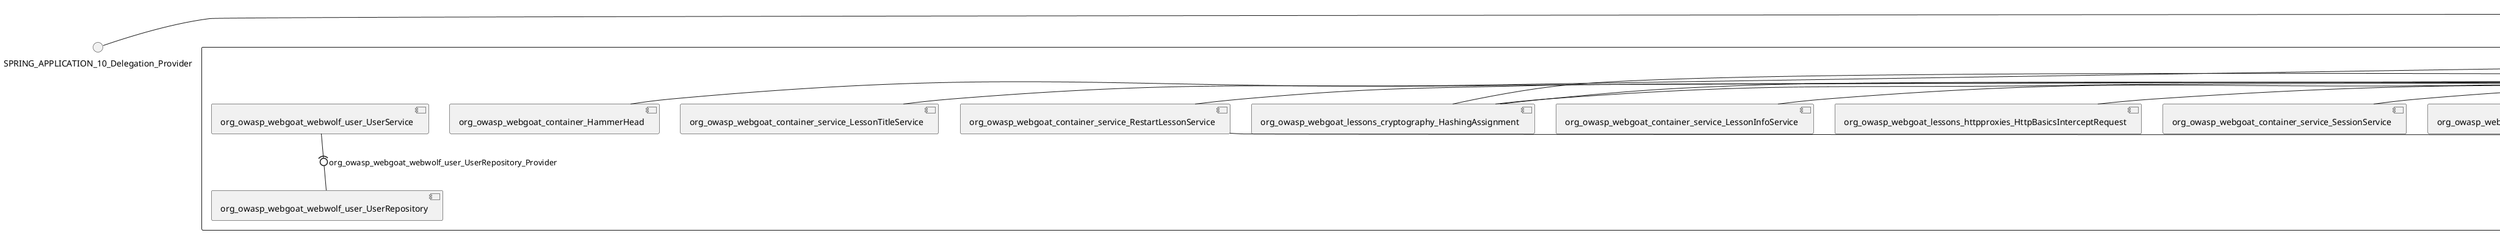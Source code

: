 @startuml
skinparam fixCircleLabelOverlapping true
skinparam componentStyle uml2
() SPRING_APPLICATION_10_Delegation_Provider
() SPRING_APPLICATION_11_Delegation_Provider
() SPRING_APPLICATION_12_Delegation_Provider
() SPRING_APPLICATION_13_Delegation_Provider
() SPRING_APPLICATION_14_Delegation_Provider
() SPRING_APPLICATION_15_Delegation_Provider
() SPRING_APPLICATION_16_Delegation_Provider
() SPRING_APPLICATION_2_Delegation_Provider
() SPRING_APPLICATION_3_Delegation_Provider
() SPRING_APPLICATION_4_Delegation_Provider
() SPRING_APPLICATION_5_Delegation_Provider
() SPRING_APPLICATION_6_Delegation_Provider
() SPRING_APPLICATION_7_Delegation_Provider
() SPRING_APPLICATION_8_Delegation_Provider
() SPRING_APPLICATION_9_Delegation_Provider
() SPRING_APPLICATION_BypassRestrictions_FieldRestrictions_POST_Delegation_Provider
() SPRING_APPLICATION_BypassRestrictions_frontendValidation_POST_Delegation_Provider
() SPRING_APPLICATION_ChromeDevTools_dummy_POST_Delegation_Provider
() SPRING_APPLICATION_ChromeDevTools_network_POST_Delegation_Provider
() SPRING_APPLICATION_CrossSiteScriptingStored_stored_xss_POST_Delegation_Provider
() SPRING_APPLICATION_CrossSiteScriptingStored_stored_xss_follow_up_POST_Delegation_Provider
() SPRING_APPLICATION_CrossSiteScripting_attack1_POST_Delegation_Provider
() SPRING_APPLICATION_CrossSiteScripting_attack3_POST_Delegation_Provider
() SPRING_APPLICATION_CrossSiteScripting_attack4_POST_Delegation_Provider
() SPRING_APPLICATION_CrossSiteScripting_attack5a_GET_Delegation_Provider
() SPRING_APPLICATION_CrossSiteScripting_attack6a_POST_Delegation_Provider
() SPRING_APPLICATION_CrossSiteScripting_dom_follow_up_POST_Delegation_Provider
() SPRING_APPLICATION_CrossSiteScripting_phone_home_xss_POST_Delegation_Provider
() SPRING_APPLICATION_CrossSiteScripting_quiz_GET_POST_Delegation_Provider
() SPRING_APPLICATION_Delegation_Provider
() SPRING_APPLICATION_GET_10_Delegation_Provider
() SPRING_APPLICATION_GET_11_Delegation_Provider
() SPRING_APPLICATION_GET_2_Delegation_Provider
() SPRING_APPLICATION_GET_3_Delegation_Provider
() SPRING_APPLICATION_GET_4_Delegation_Provider
() SPRING_APPLICATION_GET_5_Delegation_Provider
() SPRING_APPLICATION_GET_6_Delegation_Provider
() SPRING_APPLICATION_GET_7_Delegation_Provider
() SPRING_APPLICATION_GET_8_Delegation_Provider
() SPRING_APPLICATION_GET_9_Delegation_Provider
() SPRING_APPLICATION_GET_Delegation_Provider
() SPRING_APPLICATION_HtmlTampering_task_POST_Delegation_Provider
() SPRING_APPLICATION_HttpBasics_attack1_POST_Delegation_Provider
() SPRING_APPLICATION_HttpBasics_attack2_POST_Delegation_Provider
() SPRING_APPLICATION_IDOR_diff_attributes_POST_Delegation_Provider
() SPRING_APPLICATION_IDOR_login_POST_Delegation_Provider
() SPRING_APPLICATION_IDOR_profile_alt_path_POST_Delegation_Provider
() SPRING_APPLICATION_InsecureDeserialization_task_POST_Delegation_Provider
() SPRING_APPLICATION_InsecureLogin_Delegation_Provider
() SPRING_APPLICATION_JWT_decode_POST_Delegation_Provider
() SPRING_APPLICATION_JWT_jku_Delegation_Provider
() SPRING_APPLICATION_JWT_kid_Delegation_Provider
() SPRING_APPLICATION_JWT_quiz_GET_POST_Delegation_Provider
() SPRING_APPLICATION_JWT_refresh_Delegation_Provider
() SPRING_APPLICATION_JWT_secret_POST_Delegation_Provider
() SPRING_APPLICATION_JWT_votings_Delegation_Provider
() SPRING_APPLICATION_LogSpoofing_log_bleeding_POST_Delegation_Provider
() SPRING_APPLICATION_LogSpoofing_log_spoofing_POST_Delegation_Provider
() SPRING_APPLICATION_POST_10_Delegation_Provider
() SPRING_APPLICATION_POST_11_Delegation_Provider
() SPRING_APPLICATION_POST_12_Delegation_Provider
() SPRING_APPLICATION_POST_13_Delegation_Provider
() SPRING_APPLICATION_POST_14_Delegation_Provider
() SPRING_APPLICATION_POST_15_Delegation_Provider
() SPRING_APPLICATION_POST_16_Delegation_Provider
() SPRING_APPLICATION_POST_17_Delegation_Provider
() SPRING_APPLICATION_POST_18_Delegation_Provider
() SPRING_APPLICATION_POST_2_Delegation_Provider
() SPRING_APPLICATION_POST_3_Delegation_Provider
() SPRING_APPLICATION_POST_4_Delegation_Provider
() SPRING_APPLICATION_POST_5_Delegation_Provider
() SPRING_APPLICATION_POST_6_Delegation_Provider
() SPRING_APPLICATION_POST_7_Delegation_Provider
() SPRING_APPLICATION_POST_8_Delegation_Provider
() SPRING_APPLICATION_POST_9_Delegation_Provider
() SPRING_APPLICATION_POST_Delegation_Provider
() SPRING_APPLICATION_PUT_Delegation_Provider
() SPRING_APPLICATION_PasswordReset_ForgotPassword_create_password_reset_link_POST_Delegation_Provider
() SPRING_APPLICATION_PasswordReset_SecurityQuestions_POST_Delegation_Provider
() SPRING_APPLICATION_PasswordReset_reset_Delegation_Provider
() SPRING_APPLICATION_PasswordReset_simple_mail_reset_POST_Delegation_Provider
() SPRING_APPLICATION_PathTraversal_profile_picture_GET_Delegation_Provider
() SPRING_APPLICATION_PathTraversal_profile_picture_fix_GET_Delegation_Provider
() SPRING_APPLICATION_PathTraversal_profile_upload_POST_Delegation_Provider
() SPRING_APPLICATION_PathTraversal_profile_upload_fix_POST_Delegation_Provider
() SPRING_APPLICATION_PathTraversal_profile_upload_remove_user_input_POST_Delegation_Provider
() SPRING_APPLICATION_PathTraversal_random_POST_Delegation_Provider
() SPRING_APPLICATION_PathTraversal_random_picture_GET_Delegation_Provider
() SPRING_APPLICATION_PathTraversal_zip_slip_Delegation_Provider
() SPRING_APPLICATION_SSRF_task1_POST_Delegation_Provider
() SPRING_APPLICATION_SSRF_task2_POST_Delegation_Provider
() SPRING_APPLICATION_SecurePasswords_assignment_POST_Delegation_Provider
() SPRING_APPLICATION_SqlInjectionAdvanced_attack6a_POST_Delegation_Provider
() SPRING_APPLICATION_SqlInjectionAdvanced_attack6b_POST_Delegation_Provider
() SPRING_APPLICATION_SqlInjectionAdvanced_challenge_Login_POST_Delegation_Provider
() SPRING_APPLICATION_SqlInjectionAdvanced_challenge_PUT_Delegation_Provider
() SPRING_APPLICATION_SqlInjectionAdvanced_quiz_GET_POST_Delegation_Provider
() SPRING_APPLICATION_SqlInjectionMitigations_attack10a_POST_Delegation_Provider
() SPRING_APPLICATION_SqlInjectionMitigations_attack10b_POST_Delegation_Provider
() SPRING_APPLICATION_SqlInjectionMitigations_attack12a_POST_Delegation_Provider
() SPRING_APPLICATION_SqlInjectionMitigations_servers_GET_Delegation_Provider
() SPRING_APPLICATION_SqlInjection_assignment5a_POST_Delegation_Provider
() SPRING_APPLICATION_SqlInjection_assignment5b_POST_Delegation_Provider
() SPRING_APPLICATION_SqlInjection_attack10_POST_Delegation_Provider
() SPRING_APPLICATION_SqlInjection_attack2_POST_Delegation_Provider
() SPRING_APPLICATION_SqlInjection_attack3_POST_Delegation_Provider
() SPRING_APPLICATION_SqlInjection_attack4_POST_Delegation_Provider
() SPRING_APPLICATION_SqlInjection_attack5_POST_Delegation_Provider
() SPRING_APPLICATION_SqlInjection_attack8_POST_Delegation_Provider
() SPRING_APPLICATION_SqlInjection_attack9_POST_Delegation_Provider
() SPRING_APPLICATION_SqlOnlyInputValidationOnKeywords_attack_POST_Delegation_Provider
() SPRING_APPLICATION_SqlOnlyInputValidation_attack_POST_Delegation_Provider
() SPRING_APPLICATION_VulnerableComponents_attack1_POST_Delegation_Provider
() SPRING_APPLICATION_WebWolf_GET_Delegation_Provider
() SPRING_APPLICATION_WebWolf_landing_Delegation_Provider
() SPRING_APPLICATION_WebWolf_mail_Delegation_Provider
() SPRING_APPLICATION_challenge_1_POST_Delegation_Provider
() SPRING_APPLICATION_challenge_5_POST_Delegation_Provider
() SPRING_APPLICATION_challenge_7_Delegation_Provider
() SPRING_APPLICATION_challenge_8_Delegation_Provider
() SPRING_APPLICATION_challenge_logo_Delegation_Provider
() SPRING_APPLICATION_cia_quiz_GET_POST_Delegation_Provider
() SPRING_APPLICATION_clientSideFiltering_attack1_POST_Delegation_Provider
() SPRING_APPLICATION_clientSideFiltering_challenge_store_coupons_GET_Delegation_Provider
() SPRING_APPLICATION_clientSideFiltering_getItForFree_POST_Delegation_Provider
() SPRING_APPLICATION_clientSideFiltering_salaries_GET_Delegation_Provider
() SPRING_APPLICATION_crypto_encoding_basic_auth_POST_Delegation_Provider
() SPRING_APPLICATION_crypto_encoding_xor_POST_Delegation_Provider
() SPRING_APPLICATION_crypto_hashing_POST_Delegation_Provider
() SPRING_APPLICATION_crypto_secure_defaults_POST_Delegation_Provider
() SPRING_APPLICATION_crypto_signing_verify_POST_Delegation_Provider
() SPRING_APPLICATION_csrf_feedback_message_POST_Delegation_Provider
() SPRING_APPLICATION_csrf_review_POST_Delegation_Provider
() SPRING_APPLICATION_files_GET_Delegation_Provider
() SPRING_APPLICATION_fileupload_POST_Delegation_Provider
() SPRING_APPLICATION_jwt_Delegation_Provider
() SPRING_APPLICATION_landing_Delegation_Provider
() SPRING_APPLICATION_lesson_template_Delegation_Provider
() SPRING_APPLICATION_login_oauth_mvc_GET_Delegation_Provider
() SPRING_APPLICATION_mail_DELETE_GET_POST_Delegation_Provider
() SPRING_APPLICATION_register_mvc_POST_Delegation_Provider
() SPRING_APPLICATION_registration_GET_Delegation_Provider
() SPRING_APPLICATION_requests_GET_Delegation_Provider
() SPRING_APPLICATION_scoreboard_data_GET_Delegation_Provider
() SPRING_APPLICATION_server_directory_GET_Delegation_Provider
() SPRING_APPLICATION_service_debug_labels_mvc_Delegation_Provider
() SPRING_APPLICATION_service_lessonoverview_mvc_Delegation_Provider
() SPRING_APPLICATION_xxe_comments_GET_Delegation_Provider
rectangle System {
[org_owasp_webgoat_container_HammerHead] [[webgoat-webgoat.repository#_-qZGV2KIEe-7NJtLDd5ZOw]]
[org_owasp_webgoat_container_WebWolfRedirect] [[webgoat-webgoat.repository#_-qZGV2KIEe-7NJtLDd5ZOw]]
[org_owasp_webgoat_container_controller_StartLesson] [[webgoat-webgoat.repository#_-qZGV2KIEe-7NJtLDd5ZOw]]
[org_owasp_webgoat_container_controller_Welcome] [[webgoat-webgoat.repository#_-qZGV2KIEe-7NJtLDd5ZOw]]
[org_owasp_webgoat_container_i18n_PluginMessages_Provider] [[webgoat-webgoat.repository#_-qZGV2KIEe-7NJtLDd5ZOw]]
[org_owasp_webgoat_container_report_ReportCardController] [[webgoat-webgoat.repository#_-qZGV2KIEe-7NJtLDd5ZOw]]
[org_owasp_webgoat_container_service_EnvironmentService] [[webgoat-webgoat.repository#_-qZGV2KIEe-7NJtLDd5ZOw]]
[org_owasp_webgoat_container_service_HintService] [[webgoat-webgoat.repository#_-qZGV2KIEe-7NJtLDd5ZOw]]
[org_owasp_webgoat_container_service_LabelDebugService] [[webgoat-webgoat.repository#_-qZGV2KIEe-7NJtLDd5ZOw]]
[org_owasp_webgoat_container_service_LabelService] [[webgoat-webgoat.repository#_-qZGV2KIEe-7NJtLDd5ZOw]]
[org_owasp_webgoat_container_service_LessonInfoService] [[webgoat-webgoat.repository#_-qZGV2KIEe-7NJtLDd5ZOw]]
[org_owasp_webgoat_container_service_LessonMenuService] [[webgoat-webgoat.repository#_-qZGV2KIEe-7NJtLDd5ZOw]]
[org_owasp_webgoat_container_service_LessonProgressService] [[webgoat-webgoat.repository#_-qZGV2KIEe-7NJtLDd5ZOw]]
[org_owasp_webgoat_container_service_LessonTitleService] [[webgoat-webgoat.repository#_-qZGV2KIEe-7NJtLDd5ZOw]]
[org_owasp_webgoat_container_service_RestartLessonService] [[webgoat-webgoat.repository#_-qZGV2KIEe-7NJtLDd5ZOw]]
[org_owasp_webgoat_container_service_SessionService] [[webgoat-webgoat.repository#_-qZGV2KIEe-7NJtLDd5ZOw]]
[org_owasp_webgoat_container_session_UserSessionData_Provider] [[webgoat-webgoat.repository#_-qZGV2KIEe-7NJtLDd5ZOw]]
[org_owasp_webgoat_container_session_WebSession_Provider] [[webgoat-webgoat.repository#_-qZGV2KIEe-7NJtLDd5ZOw]]
[org_owasp_webgoat_container_users_RegistrationController] [[webgoat-webgoat.repository#_-qZGV2KIEe-7NJtLDd5ZOw]]
[org_owasp_webgoat_container_users_Scoreboard] [[webgoat-webgoat.repository#_-qZGV2KIEe-7NJtLDd5ZOw]]
[org_owasp_webgoat_container_users_UserProgressRepository] [[webgoat-webgoat.repository#_-qZGV2KIEe-7NJtLDd5ZOw]]
[org_owasp_webgoat_container_users_UserRepository] [[webgoat-webgoat.repository#_-qZGV2KIEe-7NJtLDd5ZOw]]
[org_owasp_webgoat_container_users_UserService] [[webgoat-webgoat.repository#_-qZGV2KIEe-7NJtLDd5ZOw]]
[org_owasp_webgoat_lessons_authbypass_VerifyAccount] [[webgoat-webgoat.repository#_-qZGV2KIEe-7NJtLDd5ZOw]]
[org_owasp_webgoat_lessons_bypassrestrictions_BypassRestrictionsFieldRestrictions] [[webgoat-webgoat.repository#_-qZGV2KIEe-7NJtLDd5ZOw]]
[org_owasp_webgoat_lessons_bypassrestrictions_BypassRestrictionsFrontendValidation] [[webgoat-webgoat.repository#_-qZGV2KIEe-7NJtLDd5ZOw]]
[org_owasp_webgoat_lessons_challenges_FlagController] [[webgoat-webgoat.repository#_-qZGV2KIEe-7NJtLDd5ZOw]]
[org_owasp_webgoat_lessons_challenges_challenge1_Assignment1] [[webgoat-webgoat.repository#_-qZGV2KIEe-7NJtLDd5ZOw]]
[org_owasp_webgoat_lessons_challenges_challenge1_ImageServlet] [[webgoat-webgoat.repository#_-qZGV2KIEe-7NJtLDd5ZOw]]
[org_owasp_webgoat_lessons_challenges_challenge5_Assignment5] [[webgoat-webgoat.repository#_-qZGV2KIEe-7NJtLDd5ZOw]]
[org_owasp_webgoat_lessons_challenges_challenge7_Assignment7] [[webgoat-webgoat.repository#_-qZGV2KIEe-7NJtLDd5ZOw]]
[org_owasp_webgoat_lessons_challenges_challenge8_Assignment8] [[webgoat-webgoat.repository#_-qZGV2KIEe-7NJtLDd5ZOw]]
[org_owasp_webgoat_lessons_chromedevtools_NetworkDummy] [[webgoat-webgoat.repository#_-qZGV2KIEe-7NJtLDd5ZOw]]
[org_owasp_webgoat_lessons_chromedevtools_NetworkLesson] [[webgoat-webgoat.repository#_-qZGV2KIEe-7NJtLDd5ZOw]]
[org_owasp_webgoat_lessons_cia_CIAQuiz] [[webgoat-webgoat.repository#_-qZGV2KIEe-7NJtLDd5ZOw]]
[org_owasp_webgoat_lessons_clientsidefiltering_ClientSideFilteringAssignment] [[webgoat-webgoat.repository#_-qZGV2KIEe-7NJtLDd5ZOw]]
[org_owasp_webgoat_lessons_clientsidefiltering_ClientSideFilteringFreeAssignment] [[webgoat-webgoat.repository#_-qZGV2KIEe-7NJtLDd5ZOw]]
[org_owasp_webgoat_lessons_clientsidefiltering_Salaries] [[webgoat-webgoat.repository#_-qZGV2KIEe-7NJtLDd5ZOw]]
[org_owasp_webgoat_lessons_clientsidefiltering_ShopEndpoint] [[webgoat-webgoat.repository#_-qZGV2KIEe-7NJtLDd5ZOw]]
[org_owasp_webgoat_lessons_cryptography_EncodingAssignment] [[webgoat-webgoat.repository#_-qZGV2KIEe-7NJtLDd5ZOw]]
[org_owasp_webgoat_lessons_cryptography_HashingAssignment] [[webgoat-webgoat.repository#_-qZGV2KIEe-7NJtLDd5ZOw]]
[org_owasp_webgoat_lessons_cryptography_SecureDefaultsAssignment] [[webgoat-webgoat.repository#_-qZGV2KIEe-7NJtLDd5ZOw]]
[org_owasp_webgoat_lessons_cryptography_SigningAssignment] [[webgoat-webgoat.repository#_-qZGV2KIEe-7NJtLDd5ZOw]]
[org_owasp_webgoat_lessons_cryptography_XOREncodingAssignment] [[webgoat-webgoat.repository#_-qZGV2KIEe-7NJtLDd5ZOw]]
[org_owasp_webgoat_lessons_csrf_CSRFConfirmFlag1] [[webgoat-webgoat.repository#_-qZGV2KIEe-7NJtLDd5ZOw]]
[org_owasp_webgoat_lessons_csrf_CSRFFeedback] [[webgoat-webgoat.repository#_-qZGV2KIEe-7NJtLDd5ZOw]]
[org_owasp_webgoat_lessons_csrf_CSRFGetFlag] [[webgoat-webgoat.repository#_-qZGV2KIEe-7NJtLDd5ZOw]]
[org_owasp_webgoat_lessons_csrf_CSRFLogin] [[webgoat-webgoat.repository#_-qZGV2KIEe-7NJtLDd5ZOw]]
[org_owasp_webgoat_lessons_csrf_ForgedReviews] [[webgoat-webgoat.repository#_-qZGV2KIEe-7NJtLDd5ZOw]]
[org_owasp_webgoat_lessons_csrf_ObjectMapper_Provider] [[webgoat-webgoat.repository#_-qZGV2KIEe-7NJtLDd5ZOw]]
[org_owasp_webgoat_lessons_deserialization_InsecureDeserializationTask] [[webgoat-webgoat.repository#_-qZGV2KIEe-7NJtLDd5ZOw]]
[org_owasp_webgoat_lessons_hijacksession_HijackSessionAssignment] [[webgoat-webgoat.repository#_-qZGV2KIEe-7NJtLDd5ZOw]]
[org_owasp_webgoat_lessons_hijacksession_cas_HijackSessionAuthenticationProvider] [[webgoat-webgoat.repository#_-qZGV2KIEe-7NJtLDd5ZOw]]
[org_owasp_webgoat_lessons_htmltampering_HtmlTamperingTask] [[webgoat-webgoat.repository#_-qZGV2KIEe-7NJtLDd5ZOw]]
[org_owasp_webgoat_lessons_httpbasics_HttpBasicsLesson] [[webgoat-webgoat.repository#_-qZGV2KIEe-7NJtLDd5ZOw]]
[org_owasp_webgoat_lessons_httpbasics_HttpBasicsQuiz] [[webgoat-webgoat.repository#_-qZGV2KIEe-7NJtLDd5ZOw]]
[org_owasp_webgoat_lessons_httpproxies_HttpBasicsInterceptRequest] [[webgoat-webgoat.repository#_-qZGV2KIEe-7NJtLDd5ZOw]]
[org_owasp_webgoat_lessons_idor_IDORDiffAttributes] [[webgoat-webgoat.repository#_-qZGV2KIEe-7NJtLDd5ZOw]]
[org_owasp_webgoat_lessons_idor_IDOREditOtherProfile] [[webgoat-webgoat.repository#_-qZGV2KIEe-7NJtLDd5ZOw]]
[org_owasp_webgoat_lessons_idor_IDORLogin] [[webgoat-webgoat.repository#_-qZGV2KIEe-7NJtLDd5ZOw]]
[org_owasp_webgoat_lessons_idor_IDORViewOtherProfile] [[webgoat-webgoat.repository#_-qZGV2KIEe-7NJtLDd5ZOw]]
[org_owasp_webgoat_lessons_idor_IDORViewOwnProfile] [[webgoat-webgoat.repository#_-qZGV2KIEe-7NJtLDd5ZOw]]
[org_owasp_webgoat_lessons_idor_IDORViewOwnProfileAltUrl] [[webgoat-webgoat.repository#_-qZGV2KIEe-7NJtLDd5ZOw]]
[org_owasp_webgoat_lessons_insecurelogin_InsecureLoginTask] [[webgoat-webgoat.repository#_-qZGV2KIEe-7NJtLDd5ZOw]]
[org_owasp_webgoat_lessons_jwt_JWTDecodeEndpoint] [[webgoat-webgoat.repository#_-qZGV2KIEe-7NJtLDd5ZOw]]
[org_owasp_webgoat_lessons_jwt_JWTQuiz] [[webgoat-webgoat.repository#_-qZGV2KIEe-7NJtLDd5ZOw]]
[org_owasp_webgoat_lessons_jwt_JWTRefreshEndpoint] [[webgoat-webgoat.repository#_-qZGV2KIEe-7NJtLDd5ZOw]]
[org_owasp_webgoat_lessons_jwt_JWTSecretKeyEndpoint] [[webgoat-webgoat.repository#_-qZGV2KIEe-7NJtLDd5ZOw]]
[org_owasp_webgoat_lessons_jwt_JWTVotesEndpoint] [[webgoat-webgoat.repository#_-qZGV2KIEe-7NJtLDd5ZOw]]
[org_owasp_webgoat_lessons_jwt_claimmisuse_JWTHeaderJKUEndpoint] [[webgoat-webgoat.repository#_-qZGV2KIEe-7NJtLDd5ZOw]]
[org_owasp_webgoat_lessons_jwt_claimmisuse_JWTHeaderKIDEndpoint] [[webgoat-webgoat.repository#_-qZGV2KIEe-7NJtLDd5ZOw]]
[org_owasp_webgoat_lessons_lessontemplate_SampleAttack] [[webgoat-webgoat.repository#_-qZGV2KIEe-7NJtLDd5ZOw]]
[org_owasp_webgoat_lessons_logging_LogBleedingTask] [[webgoat-webgoat.repository#_-qZGV2KIEe-7NJtLDd5ZOw]]
[org_owasp_webgoat_lessons_logging_LogSpoofingTask] [[webgoat-webgoat.repository#_-qZGV2KIEe-7NJtLDd5ZOw]]
[org_owasp_webgoat_lessons_missingac_MissingFunctionACHiddenMenus] [[webgoat-webgoat.repository#_-qZGV2KIEe-7NJtLDd5ZOw]]
[org_owasp_webgoat_lessons_missingac_MissingFunctionACUsers] [[webgoat-webgoat.repository#_-qZGV2KIEe-7NJtLDd5ZOw]]
[org_owasp_webgoat_lessons_missingac_MissingFunctionACYourHash] [[webgoat-webgoat.repository#_-qZGV2KIEe-7NJtLDd5ZOw]]
[org_owasp_webgoat_lessons_missingac_MissingFunctionACYourHashAdmin] [[webgoat-webgoat.repository#_-qZGV2KIEe-7NJtLDd5ZOw]]
[org_owasp_webgoat_lessons_passwordreset_QuestionsAssignment] [[webgoat-webgoat.repository#_-qZGV2KIEe-7NJtLDd5ZOw]]
[org_owasp_webgoat_lessons_passwordreset_ResetLinkAssignment] [[webgoat-webgoat.repository#_-qZGV2KIEe-7NJtLDd5ZOw]]
[org_owasp_webgoat_lessons_passwordreset_ResetLinkAssignmentForgotPassword] [[webgoat-webgoat.repository#_-qZGV2KIEe-7NJtLDd5ZOw]]
[org_owasp_webgoat_lessons_passwordreset_SecurityQuestionAssignment] [[webgoat-webgoat.repository#_-qZGV2KIEe-7NJtLDd5ZOw]]
[org_owasp_webgoat_lessons_passwordreset_SimpleMailAssignment] [[webgoat-webgoat.repository#_-qZGV2KIEe-7NJtLDd5ZOw]]
[org_owasp_webgoat_lessons_passwordreset_TriedQuestions] [[webgoat-webgoat.repository#_-qZGV2KIEe-7NJtLDd5ZOw]]
[org_owasp_webgoat_lessons_pathtraversal_ProfileUpload] [[webgoat-webgoat.repository#_-qZGV2KIEe-7NJtLDd5ZOw]]
[org_owasp_webgoat_lessons_pathtraversal_ProfileUploadFix] [[webgoat-webgoat.repository#_-qZGV2KIEe-7NJtLDd5ZOw]]
[org_owasp_webgoat_lessons_pathtraversal_ProfileUploadRemoveUserInput] [[webgoat-webgoat.repository#_-qZGV2KIEe-7NJtLDd5ZOw]]
[org_owasp_webgoat_lessons_pathtraversal_ProfileUploadRetrieval] [[webgoat-webgoat.repository#_-qZGV2KIEe-7NJtLDd5ZOw]]
[org_owasp_webgoat_lessons_pathtraversal_ProfileZipSlip] [[webgoat-webgoat.repository#_-qZGV2KIEe-7NJtLDd5ZOw]]
[org_owasp_webgoat_lessons_securepasswords_SecurePasswordsAssignment] [[webgoat-webgoat.repository#_-qZGV2KIEe-7NJtLDd5ZOw]]
[org_owasp_webgoat_lessons_spoofcookie_SpoofCookieAssignment] [[webgoat-webgoat.repository#_-qZGV2KIEe-7NJtLDd5ZOw]]
[org_owasp_webgoat_lessons_sqlinjection_advanced_SqlInjectionChallenge] [[webgoat-webgoat.repository#_-qZGV2KIEe-7NJtLDd5ZOw]]
[org_owasp_webgoat_lessons_sqlinjection_advanced_SqlInjectionChallengeLogin] [[webgoat-webgoat.repository#_-qZGV2KIEe-7NJtLDd5ZOw]]
[org_owasp_webgoat_lessons_sqlinjection_advanced_SqlInjectionLesson6a] [[webgoat-webgoat.repository#_-qZGV2KIEe-7NJtLDd5ZOw]]
[org_owasp_webgoat_lessons_sqlinjection_advanced_SqlInjectionLesson6b] [[webgoat-webgoat.repository#_-qZGV2KIEe-7NJtLDd5ZOw]]
[org_owasp_webgoat_lessons_sqlinjection_advanced_SqlInjectionQuiz] [[webgoat-webgoat.repository#_-qZGV2KIEe-7NJtLDd5ZOw]]
[org_owasp_webgoat_lessons_sqlinjection_introduction_SqlInjectionLesson10] [[webgoat-webgoat.repository#_-qZGV2KIEe-7NJtLDd5ZOw]]
[org_owasp_webgoat_lessons_sqlinjection_introduction_SqlInjectionLesson2] [[webgoat-webgoat.repository#_-qZGV2KIEe-7NJtLDd5ZOw]]
[org_owasp_webgoat_lessons_sqlinjection_introduction_SqlInjectionLesson3] [[webgoat-webgoat.repository#_-qZGV2KIEe-7NJtLDd5ZOw]]
[org_owasp_webgoat_lessons_sqlinjection_introduction_SqlInjectionLesson4] [[webgoat-webgoat.repository#_-qZGV2KIEe-7NJtLDd5ZOw]]
[org_owasp_webgoat_lessons_sqlinjection_introduction_SqlInjectionLesson5] [[webgoat-webgoat.repository#_-qZGV2KIEe-7NJtLDd5ZOw]]
[org_owasp_webgoat_lessons_sqlinjection_introduction_SqlInjectionLesson5a] [[webgoat-webgoat.repository#_-qZGV2KIEe-7NJtLDd5ZOw]]
[org_owasp_webgoat_lessons_sqlinjection_introduction_SqlInjectionLesson5b] [[webgoat-webgoat.repository#_-qZGV2KIEe-7NJtLDd5ZOw]]
[org_owasp_webgoat_lessons_sqlinjection_introduction_SqlInjectionLesson8] [[webgoat-webgoat.repository#_-qZGV2KIEe-7NJtLDd5ZOw]]
[org_owasp_webgoat_lessons_sqlinjection_introduction_SqlInjectionLesson9] [[webgoat-webgoat.repository#_-qZGV2KIEe-7NJtLDd5ZOw]]
[org_owasp_webgoat_lessons_sqlinjection_mitigation_Servers] [[webgoat-webgoat.repository#_-qZGV2KIEe-7NJtLDd5ZOw]]
[org_owasp_webgoat_lessons_sqlinjection_mitigation_SqlInjectionLesson10a] [[webgoat-webgoat.repository#_-qZGV2KIEe-7NJtLDd5ZOw]]
[org_owasp_webgoat_lessons_sqlinjection_mitigation_SqlInjectionLesson10b] [[webgoat-webgoat.repository#_-qZGV2KIEe-7NJtLDd5ZOw]]
[org_owasp_webgoat_lessons_sqlinjection_mitigation_SqlInjectionLesson13] [[webgoat-webgoat.repository#_-qZGV2KIEe-7NJtLDd5ZOw]]
[org_owasp_webgoat_lessons_sqlinjection_mitigation_SqlOnlyInputValidation] [[webgoat-webgoat.repository#_-qZGV2KIEe-7NJtLDd5ZOw]]
[org_owasp_webgoat_lessons_sqlinjection_mitigation_SqlOnlyInputValidationOnKeywords] [[webgoat-webgoat.repository#_-qZGV2KIEe-7NJtLDd5ZOw]]
[org_owasp_webgoat_lessons_ssrf_SSRFTask1] [[webgoat-webgoat.repository#_-qZGV2KIEe-7NJtLDd5ZOw]]
[org_owasp_webgoat_lessons_ssrf_SSRFTask2] [[webgoat-webgoat.repository#_-qZGV2KIEe-7NJtLDd5ZOw]]
[org_owasp_webgoat_lessons_vulnerablecomponents_VulnerableComponentsLesson] [[webgoat-webgoat.repository#_-qZGV2KIEe-7NJtLDd5ZOw]]
[org_owasp_webgoat_lessons_webwolfintroduction_LandingAssignment] [[webgoat-webgoat.repository#_-qZGV2KIEe-7NJtLDd5ZOw]]
[org_owasp_webgoat_lessons_webwolfintroduction_MailAssignment] [[webgoat-webgoat.repository#_-qZGV2KIEe-7NJtLDd5ZOw]]
[org_owasp_webgoat_lessons_xss_CrossSiteScriptingLesson1] [[webgoat-webgoat.repository#_-qZGV2KIEe-7NJtLDd5ZOw]]
[org_owasp_webgoat_lessons_xss_CrossSiteScriptingLesson3] [[webgoat-webgoat.repository#_-qZGV2KIEe-7NJtLDd5ZOw]]
[org_owasp_webgoat_lessons_xss_CrossSiteScriptingLesson4] [[webgoat-webgoat.repository#_-qZGV2KIEe-7NJtLDd5ZOw]]
[org_owasp_webgoat_lessons_xss_CrossSiteScriptingLesson5a] [[webgoat-webgoat.repository#_-qZGV2KIEe-7NJtLDd5ZOw]]
[org_owasp_webgoat_lessons_xss_CrossSiteScriptingLesson6a] [[webgoat-webgoat.repository#_-qZGV2KIEe-7NJtLDd5ZOw]]
[org_owasp_webgoat_lessons_xss_CrossSiteScriptingQuiz] [[webgoat-webgoat.repository#_-qZGV2KIEe-7NJtLDd5ZOw]]
[org_owasp_webgoat_lessons_xss_DOMCrossSiteScripting] [[webgoat-webgoat.repository#_-qZGV2KIEe-7NJtLDd5ZOw]]
[org_owasp_webgoat_lessons_xss_DOMCrossSiteScriptingVerifier] [[webgoat-webgoat.repository#_-qZGV2KIEe-7NJtLDd5ZOw]]
[org_owasp_webgoat_lessons_xss_stored_StoredCrossSiteScriptingVerifier] [[webgoat-webgoat.repository#_-qZGV2KIEe-7NJtLDd5ZOw]]
[org_owasp_webgoat_lessons_xss_stored_StoredXssComments] [[webgoat-webgoat.repository#_-qZGV2KIEe-7NJtLDd5ZOw]]
[org_owasp_webgoat_lessons_xxe_BlindSendFileAssignment] [[webgoat-webgoat.repository#_-qZGV2KIEe-7NJtLDd5ZOw]]
[org_owasp_webgoat_lessons_xxe_CommentsCache] [[webgoat-webgoat.repository#_-qZGV2KIEe-7NJtLDd5ZOw]]
[org_owasp_webgoat_lessons_xxe_CommentsEndpoint] [[webgoat-webgoat.repository#_-qZGV2KIEe-7NJtLDd5ZOw]]
[org_owasp_webgoat_lessons_xxe_ContentTypeAssignment] [[webgoat-webgoat.repository#_-qZGV2KIEe-7NJtLDd5ZOw]]
[org_owasp_webgoat_lessons_xxe_SimpleXXE] [[webgoat-webgoat.repository#_-qZGV2KIEe-7NJtLDd5ZOw]]
[org_owasp_webgoat_webwolf_FileServer] [[webgoat-webgoat.repository#_-qZGV2KIEe-7NJtLDd5ZOw]]
[org_owasp_webgoat_webwolf_jwt_JWTController] [[webgoat-webgoat.repository#_-qZGV2KIEe-7NJtLDd5ZOw]]
[org_owasp_webgoat_webwolf_mailbox_MailboxController] [[webgoat-webgoat.repository#_-qZGV2KIEe-7NJtLDd5ZOw]]
[org_owasp_webgoat_webwolf_mailbox_MailboxRepository] [[webgoat-webgoat.repository#_-qZGV2KIEe-7NJtLDd5ZOw]]
[org_owasp_webgoat_webwolf_requests_LandingPage] [[webgoat-webgoat.repository#_-qZGV2KIEe-7NJtLDd5ZOw]]
[org_owasp_webgoat_webwolf_requests_Requests] [[webgoat-webgoat.repository#_-qZGV2KIEe-7NJtLDd5ZOw]]
[org_owasp_webgoat_webwolf_user_UserRepository] [[webgoat-webgoat.repository#_-qZGV2KIEe-7NJtLDd5ZOw]]
[org_owasp_webgoat_webwolf_user_UserService] [[webgoat-webgoat.repository#_-qZGV2KIEe-7NJtLDd5ZOw]]
port SPRING_APPLICATION_10_Provider
SPRING_APPLICATION_10_Delegation_Provider - SPRING_APPLICATION_10_Provider
SPRING_APPLICATION_10_Provider - [org_owasp_webgoat_container_service_LabelDebugService]
port SPRING_APPLICATION_11_Provider
SPRING_APPLICATION_11_Delegation_Provider - SPRING_APPLICATION_11_Provider
SPRING_APPLICATION_11_Provider - [org_owasp_webgoat_lessons_xxe_SimpleXXE]
port SPRING_APPLICATION_12_Provider
SPRING_APPLICATION_12_Delegation_Provider - SPRING_APPLICATION_12_Provider
SPRING_APPLICATION_12_Provider - [org_owasp_webgoat_container_HammerHead]
port SPRING_APPLICATION_13_Provider
SPRING_APPLICATION_13_Delegation_Provider - SPRING_APPLICATION_13_Provider
SPRING_APPLICATION_13_Provider - [org_owasp_webgoat_lessons_cryptography_HashingAssignment]
port SPRING_APPLICATION_14_Provider
SPRING_APPLICATION_14_Delegation_Provider - SPRING_APPLICATION_14_Provider
SPRING_APPLICATION_14_Provider - [org_owasp_webgoat_container_service_LessonTitleService]
port SPRING_APPLICATION_15_Provider
SPRING_APPLICATION_15_Delegation_Provider - SPRING_APPLICATION_15_Provider
SPRING_APPLICATION_15_Provider - [org_owasp_webgoat_container_controller_StartLesson]
port SPRING_APPLICATION_16_Provider
SPRING_APPLICATION_16_Delegation_Provider - SPRING_APPLICATION_16_Provider
SPRING_APPLICATION_16_Provider - [org_owasp_webgoat_lessons_cryptography_SigningAssignment]
port SPRING_APPLICATION_2_Provider
SPRING_APPLICATION_2_Delegation_Provider - SPRING_APPLICATION_2_Provider
SPRING_APPLICATION_2_Provider - [org_owasp_webgoat_container_service_RestartLessonService]
port SPRING_APPLICATION_3_Provider
SPRING_APPLICATION_3_Delegation_Provider - SPRING_APPLICATION_3_Provider
SPRING_APPLICATION_3_Provider - [org_owasp_webgoat_lessons_cryptography_HashingAssignment]
port SPRING_APPLICATION_4_Provider
SPRING_APPLICATION_4_Delegation_Provider - SPRING_APPLICATION_4_Provider
SPRING_APPLICATION_4_Provider - [org_owasp_webgoat_webwolf_FileServer]
port SPRING_APPLICATION_5_Provider
SPRING_APPLICATION_5_Delegation_Provider - SPRING_APPLICATION_5_Provider
SPRING_APPLICATION_5_Provider - [org_owasp_webgoat_lessons_jwt_JWTSecretKeyEndpoint]
port SPRING_APPLICATION_6_Provider
SPRING_APPLICATION_6_Delegation_Provider - SPRING_APPLICATION_6_Provider
SPRING_APPLICATION_6_Provider - [org_owasp_webgoat_container_service_LessonInfoService]
port SPRING_APPLICATION_7_Provider
SPRING_APPLICATION_7_Delegation_Provider - SPRING_APPLICATION_7_Provider
SPRING_APPLICATION_7_Provider - [org_owasp_webgoat_lessons_httpproxies_HttpBasicsInterceptRequest]
port SPRING_APPLICATION_8_Provider
SPRING_APPLICATION_8_Delegation_Provider - SPRING_APPLICATION_8_Provider
SPRING_APPLICATION_8_Provider - [org_owasp_webgoat_container_service_SessionService]
port SPRING_APPLICATION_9_Provider
SPRING_APPLICATION_9_Delegation_Provider - SPRING_APPLICATION_9_Provider
SPRING_APPLICATION_9_Provider - [org_owasp_webgoat_container_service_LessonMenuService]
port SPRING_APPLICATION_BypassRestrictions_FieldRestrictions_POST_Provider
SPRING_APPLICATION_BypassRestrictions_FieldRestrictions_POST_Delegation_Provider - SPRING_APPLICATION_BypassRestrictions_FieldRestrictions_POST_Provider
SPRING_APPLICATION_BypassRestrictions_FieldRestrictions_POST_Provider - [org_owasp_webgoat_lessons_bypassrestrictions_BypassRestrictionsFieldRestrictions]
port SPRING_APPLICATION_BypassRestrictions_frontendValidation_POST_Provider
SPRING_APPLICATION_BypassRestrictions_frontendValidation_POST_Delegation_Provider - SPRING_APPLICATION_BypassRestrictions_frontendValidation_POST_Provider
SPRING_APPLICATION_BypassRestrictions_frontendValidation_POST_Provider - [org_owasp_webgoat_lessons_bypassrestrictions_BypassRestrictionsFrontendValidation]
port SPRING_APPLICATION_ChromeDevTools_dummy_POST_Provider
SPRING_APPLICATION_ChromeDevTools_dummy_POST_Delegation_Provider - SPRING_APPLICATION_ChromeDevTools_dummy_POST_Provider
SPRING_APPLICATION_ChromeDevTools_dummy_POST_Provider - [org_owasp_webgoat_lessons_chromedevtools_NetworkDummy]
port SPRING_APPLICATION_ChromeDevTools_network_POST_Provider
SPRING_APPLICATION_ChromeDevTools_network_POST_Delegation_Provider - SPRING_APPLICATION_ChromeDevTools_network_POST_Provider
SPRING_APPLICATION_ChromeDevTools_network_POST_Provider - [org_owasp_webgoat_lessons_chromedevtools_NetworkLesson]
port SPRING_APPLICATION_CrossSiteScriptingStored_stored_xss_POST_Provider
SPRING_APPLICATION_CrossSiteScriptingStored_stored_xss_POST_Delegation_Provider - SPRING_APPLICATION_CrossSiteScriptingStored_stored_xss_POST_Provider
SPRING_APPLICATION_CrossSiteScriptingStored_stored_xss_POST_Provider - [org_owasp_webgoat_lessons_xss_stored_StoredXssComments]
port SPRING_APPLICATION_CrossSiteScriptingStored_stored_xss_follow_up_POST_Provider
SPRING_APPLICATION_CrossSiteScriptingStored_stored_xss_follow_up_POST_Delegation_Provider - SPRING_APPLICATION_CrossSiteScriptingStored_stored_xss_follow_up_POST_Provider
SPRING_APPLICATION_CrossSiteScriptingStored_stored_xss_follow_up_POST_Provider - [org_owasp_webgoat_lessons_xss_stored_StoredCrossSiteScriptingVerifier]
port SPRING_APPLICATION_CrossSiteScripting_attack1_POST_Provider
SPRING_APPLICATION_CrossSiteScripting_attack1_POST_Delegation_Provider - SPRING_APPLICATION_CrossSiteScripting_attack1_POST_Provider
SPRING_APPLICATION_CrossSiteScripting_attack1_POST_Provider - [org_owasp_webgoat_lessons_xss_CrossSiteScriptingLesson1]
port SPRING_APPLICATION_CrossSiteScripting_attack3_POST_Provider
SPRING_APPLICATION_CrossSiteScripting_attack3_POST_Delegation_Provider - SPRING_APPLICATION_CrossSiteScripting_attack3_POST_Provider
SPRING_APPLICATION_CrossSiteScripting_attack3_POST_Provider - [org_owasp_webgoat_lessons_xss_CrossSiteScriptingLesson3]
port SPRING_APPLICATION_CrossSiteScripting_attack4_POST_Provider
SPRING_APPLICATION_CrossSiteScripting_attack4_POST_Delegation_Provider - SPRING_APPLICATION_CrossSiteScripting_attack4_POST_Provider
SPRING_APPLICATION_CrossSiteScripting_attack4_POST_Provider - [org_owasp_webgoat_lessons_xss_CrossSiteScriptingLesson4]
port SPRING_APPLICATION_CrossSiteScripting_attack5a_GET_Provider
SPRING_APPLICATION_CrossSiteScripting_attack5a_GET_Delegation_Provider - SPRING_APPLICATION_CrossSiteScripting_attack5a_GET_Provider
SPRING_APPLICATION_CrossSiteScripting_attack5a_GET_Provider - [org_owasp_webgoat_lessons_xss_CrossSiteScriptingLesson5a]
port SPRING_APPLICATION_CrossSiteScripting_attack6a_POST_Provider
SPRING_APPLICATION_CrossSiteScripting_attack6a_POST_Delegation_Provider - SPRING_APPLICATION_CrossSiteScripting_attack6a_POST_Provider
SPRING_APPLICATION_CrossSiteScripting_attack6a_POST_Provider - [org_owasp_webgoat_lessons_xss_CrossSiteScriptingLesson6a]
port SPRING_APPLICATION_CrossSiteScripting_dom_follow_up_POST_Provider
SPRING_APPLICATION_CrossSiteScripting_dom_follow_up_POST_Delegation_Provider - SPRING_APPLICATION_CrossSiteScripting_dom_follow_up_POST_Provider
SPRING_APPLICATION_CrossSiteScripting_dom_follow_up_POST_Provider - [org_owasp_webgoat_lessons_xss_DOMCrossSiteScriptingVerifier]
port SPRING_APPLICATION_CrossSiteScripting_phone_home_xss_POST_Provider
SPRING_APPLICATION_CrossSiteScripting_phone_home_xss_POST_Delegation_Provider - SPRING_APPLICATION_CrossSiteScripting_phone_home_xss_POST_Provider
SPRING_APPLICATION_CrossSiteScripting_phone_home_xss_POST_Provider - [org_owasp_webgoat_lessons_xss_DOMCrossSiteScripting]
port SPRING_APPLICATION_CrossSiteScripting_quiz_GET_POST_Provider
SPRING_APPLICATION_CrossSiteScripting_quiz_GET_POST_Delegation_Provider - SPRING_APPLICATION_CrossSiteScripting_quiz_GET_POST_Provider
SPRING_APPLICATION_CrossSiteScripting_quiz_GET_POST_Provider - [org_owasp_webgoat_lessons_xss_CrossSiteScriptingQuiz]
port SPRING_APPLICATION_Provider
SPRING_APPLICATION_Delegation_Provider - SPRING_APPLICATION_Provider
SPRING_APPLICATION_Provider - [org_owasp_webgoat_container_controller_StartLesson]
port SPRING_APPLICATION_GET_10_Provider
SPRING_APPLICATION_GET_10_Delegation_Provider - SPRING_APPLICATION_GET_10_Provider
SPRING_APPLICATION_GET_10_Provider - [org_owasp_webgoat_lessons_cryptography_EncodingAssignment]
port SPRING_APPLICATION_GET_11_Provider
SPRING_APPLICATION_GET_11_Delegation_Provider - SPRING_APPLICATION_GET_11_Provider
SPRING_APPLICATION_GET_11_Provider - [org_owasp_webgoat_lessons_missingac_MissingFunctionACUsers]
port SPRING_APPLICATION_GET_2_Provider
SPRING_APPLICATION_GET_2_Delegation_Provider - SPRING_APPLICATION_GET_2_Provider
SPRING_APPLICATION_GET_2_Provider - [org_owasp_webgoat_lessons_xss_stored_StoredXssComments]
port SPRING_APPLICATION_GET_3_Provider
SPRING_APPLICATION_GET_3_Delegation_Provider - SPRING_APPLICATION_GET_3_Provider
SPRING_APPLICATION_GET_3_Provider - [org_owasp_webgoat_lessons_idor_IDORViewOtherProfile]
port SPRING_APPLICATION_GET_4_Provider
SPRING_APPLICATION_GET_4_Delegation_Provider - SPRING_APPLICATION_GET_4_Provider
SPRING_APPLICATION_GET_4_Provider - [org_owasp_webgoat_container_report_ReportCardController]
port SPRING_APPLICATION_GET_5_Provider
SPRING_APPLICATION_GET_5_Delegation_Provider - SPRING_APPLICATION_GET_5_Provider
SPRING_APPLICATION_GET_5_Provider - [org_owasp_webgoat_lessons_idor_IDORViewOwnProfile]
port SPRING_APPLICATION_GET_6_Provider
SPRING_APPLICATION_GET_6_Delegation_Provider - SPRING_APPLICATION_GET_6_Provider
SPRING_APPLICATION_GET_6_Provider - [org_owasp_webgoat_container_service_LabelService]
port SPRING_APPLICATION_GET_7_Provider
SPRING_APPLICATION_GET_7_Delegation_Provider - SPRING_APPLICATION_GET_7_Provider
SPRING_APPLICATION_GET_7_Provider - [org_owasp_webgoat_container_controller_Welcome]
port SPRING_APPLICATION_GET_8_Provider
SPRING_APPLICATION_GET_8_Delegation_Provider - SPRING_APPLICATION_GET_8_Provider
SPRING_APPLICATION_GET_8_Provider - [org_owasp_webgoat_lessons_spoofcookie_SpoofCookieAssignment]
port SPRING_APPLICATION_GET_9_Provider
SPRING_APPLICATION_GET_9_Delegation_Provider - SPRING_APPLICATION_GET_9_Provider
SPRING_APPLICATION_GET_9_Provider - [org_owasp_webgoat_container_service_HintService]
port SPRING_APPLICATION_GET_Provider
SPRING_APPLICATION_GET_Delegation_Provider - SPRING_APPLICATION_GET_Provider
SPRING_APPLICATION_GET_Provider - [org_owasp_webgoat_lessons_csrf_ForgedReviews]
port SPRING_APPLICATION_HtmlTampering_task_POST_Provider
SPRING_APPLICATION_HtmlTampering_task_POST_Delegation_Provider - SPRING_APPLICATION_HtmlTampering_task_POST_Provider
SPRING_APPLICATION_HtmlTampering_task_POST_Provider - [org_owasp_webgoat_lessons_htmltampering_HtmlTamperingTask]
port SPRING_APPLICATION_HttpBasics_attack1_POST_Provider
SPRING_APPLICATION_HttpBasics_attack1_POST_Delegation_Provider - SPRING_APPLICATION_HttpBasics_attack1_POST_Provider
SPRING_APPLICATION_HttpBasics_attack1_POST_Provider - [org_owasp_webgoat_lessons_httpbasics_HttpBasicsLesson]
port SPRING_APPLICATION_HttpBasics_attack2_POST_Provider
SPRING_APPLICATION_HttpBasics_attack2_POST_Delegation_Provider - SPRING_APPLICATION_HttpBasics_attack2_POST_Provider
SPRING_APPLICATION_HttpBasics_attack2_POST_Provider - [org_owasp_webgoat_lessons_httpbasics_HttpBasicsQuiz]
port SPRING_APPLICATION_IDOR_diff_attributes_POST_Provider
SPRING_APPLICATION_IDOR_diff_attributes_POST_Delegation_Provider - SPRING_APPLICATION_IDOR_diff_attributes_POST_Provider
SPRING_APPLICATION_IDOR_diff_attributes_POST_Provider - [org_owasp_webgoat_lessons_idor_IDORDiffAttributes]
port SPRING_APPLICATION_IDOR_login_POST_Provider
SPRING_APPLICATION_IDOR_login_POST_Delegation_Provider - SPRING_APPLICATION_IDOR_login_POST_Provider
SPRING_APPLICATION_IDOR_login_POST_Provider - [org_owasp_webgoat_lessons_idor_IDORLogin]
port SPRING_APPLICATION_IDOR_profile_alt_path_POST_Provider
SPRING_APPLICATION_IDOR_profile_alt_path_POST_Delegation_Provider - SPRING_APPLICATION_IDOR_profile_alt_path_POST_Provider
SPRING_APPLICATION_IDOR_profile_alt_path_POST_Provider - [org_owasp_webgoat_lessons_idor_IDORViewOwnProfileAltUrl]
port SPRING_APPLICATION_InsecureDeserialization_task_POST_Provider
SPRING_APPLICATION_InsecureDeserialization_task_POST_Delegation_Provider - SPRING_APPLICATION_InsecureDeserialization_task_POST_Provider
SPRING_APPLICATION_InsecureDeserialization_task_POST_Provider - [org_owasp_webgoat_lessons_deserialization_InsecureDeserializationTask]
port SPRING_APPLICATION_InsecureLogin_Provider
SPRING_APPLICATION_InsecureLogin_Delegation_Provider - SPRING_APPLICATION_InsecureLogin_Provider
SPRING_APPLICATION_InsecureLogin_Provider - [org_owasp_webgoat_lessons_insecurelogin_InsecureLoginTask]
port SPRING_APPLICATION_JWT_decode_POST_Provider
SPRING_APPLICATION_JWT_decode_POST_Delegation_Provider - SPRING_APPLICATION_JWT_decode_POST_Provider
SPRING_APPLICATION_JWT_decode_POST_Provider - [org_owasp_webgoat_lessons_jwt_JWTDecodeEndpoint]
port SPRING_APPLICATION_JWT_jku_Provider
SPRING_APPLICATION_JWT_jku_Delegation_Provider - SPRING_APPLICATION_JWT_jku_Provider
SPRING_APPLICATION_JWT_jku_Provider - [org_owasp_webgoat_lessons_jwt_claimmisuse_JWTHeaderJKUEndpoint]
port SPRING_APPLICATION_JWT_kid_Provider
SPRING_APPLICATION_JWT_kid_Delegation_Provider - SPRING_APPLICATION_JWT_kid_Provider
SPRING_APPLICATION_JWT_kid_Provider - [org_owasp_webgoat_lessons_jwt_claimmisuse_JWTHeaderKIDEndpoint]
port SPRING_APPLICATION_JWT_quiz_GET_POST_Provider
SPRING_APPLICATION_JWT_quiz_GET_POST_Delegation_Provider - SPRING_APPLICATION_JWT_quiz_GET_POST_Provider
SPRING_APPLICATION_JWT_quiz_GET_POST_Provider - [org_owasp_webgoat_lessons_jwt_JWTQuiz]
port SPRING_APPLICATION_JWT_refresh_Provider
SPRING_APPLICATION_JWT_refresh_Delegation_Provider - SPRING_APPLICATION_JWT_refresh_Provider
SPRING_APPLICATION_JWT_refresh_Provider - [org_owasp_webgoat_lessons_jwt_JWTRefreshEndpoint]
port SPRING_APPLICATION_JWT_secret_POST_Provider
SPRING_APPLICATION_JWT_secret_POST_Delegation_Provider - SPRING_APPLICATION_JWT_secret_POST_Provider
SPRING_APPLICATION_JWT_secret_POST_Provider - [org_owasp_webgoat_lessons_jwt_JWTSecretKeyEndpoint]
port SPRING_APPLICATION_JWT_votings_Provider
SPRING_APPLICATION_JWT_votings_Delegation_Provider - SPRING_APPLICATION_JWT_votings_Provider
SPRING_APPLICATION_JWT_votings_Provider - [org_owasp_webgoat_lessons_jwt_JWTVotesEndpoint]
port SPRING_APPLICATION_LogSpoofing_log_bleeding_POST_Provider
SPRING_APPLICATION_LogSpoofing_log_bleeding_POST_Delegation_Provider - SPRING_APPLICATION_LogSpoofing_log_bleeding_POST_Provider
SPRING_APPLICATION_LogSpoofing_log_bleeding_POST_Provider - [org_owasp_webgoat_lessons_logging_LogBleedingTask]
port SPRING_APPLICATION_LogSpoofing_log_spoofing_POST_Provider
SPRING_APPLICATION_LogSpoofing_log_spoofing_POST_Delegation_Provider - SPRING_APPLICATION_LogSpoofing_log_spoofing_POST_Provider
SPRING_APPLICATION_LogSpoofing_log_spoofing_POST_Provider - [org_owasp_webgoat_lessons_logging_LogSpoofingTask]
port SPRING_APPLICATION_POST_10_Provider
SPRING_APPLICATION_POST_10_Delegation_Provider - SPRING_APPLICATION_POST_10_Provider
SPRING_APPLICATION_POST_10_Provider - [org_owasp_webgoat_lessons_xxe_BlindSendFileAssignment]
port SPRING_APPLICATION_POST_11_Provider
SPRING_APPLICATION_POST_11_Delegation_Provider - SPRING_APPLICATION_POST_11_Provider
SPRING_APPLICATION_POST_11_Provider - [org_owasp_webgoat_lessons_missingac_MissingFunctionACHiddenMenus]
port SPRING_APPLICATION_POST_12_Provider
SPRING_APPLICATION_POST_12_Delegation_Provider - SPRING_APPLICATION_POST_12_Provider
SPRING_APPLICATION_POST_12_Provider - [org_owasp_webgoat_lessons_csrf_CSRFGetFlag]
port SPRING_APPLICATION_POST_13_Provider
SPRING_APPLICATION_POST_13_Delegation_Provider - SPRING_APPLICATION_POST_13_Provider
SPRING_APPLICATION_POST_13_Provider - [org_owasp_webgoat_lessons_xxe_ContentTypeAssignment]
port SPRING_APPLICATION_POST_14_Provider
SPRING_APPLICATION_POST_14_Delegation_Provider - SPRING_APPLICATION_POST_14_Provider
SPRING_APPLICATION_POST_14_Provider - [org_owasp_webgoat_lessons_csrf_CSRFFeedback]
port SPRING_APPLICATION_POST_15_Provider
SPRING_APPLICATION_POST_15_Delegation_Provider - SPRING_APPLICATION_POST_15_Provider
SPRING_APPLICATION_POST_15_Provider - [org_owasp_webgoat_lessons_authbypass_VerifyAccount]
port SPRING_APPLICATION_POST_16_Provider
SPRING_APPLICATION_POST_16_Delegation_Provider - SPRING_APPLICATION_POST_16_Provider
SPRING_APPLICATION_POST_16_Provider - [org_owasp_webgoat_lessons_passwordreset_QuestionsAssignment]
port SPRING_APPLICATION_POST_17_Provider
SPRING_APPLICATION_POST_17_Delegation_Provider - SPRING_APPLICATION_POST_17_Provider
SPRING_APPLICATION_POST_17_Provider - [org_owasp_webgoat_lessons_missingac_MissingFunctionACYourHash]
port SPRING_APPLICATION_POST_18_Provider
SPRING_APPLICATION_POST_18_Delegation_Provider - SPRING_APPLICATION_POST_18_Provider
SPRING_APPLICATION_POST_18_Provider - [org_owasp_webgoat_lessons_spoofcookie_SpoofCookieAssignment]
port SPRING_APPLICATION_POST_2_Provider
SPRING_APPLICATION_POST_2_Delegation_Provider - SPRING_APPLICATION_POST_2_Provider
SPRING_APPLICATION_POST_2_Provider - [org_owasp_webgoat_lessons_csrf_CSRFConfirmFlag1]
port SPRING_APPLICATION_POST_3_Provider
SPRING_APPLICATION_POST_3_Delegation_Provider - SPRING_APPLICATION_POST_3_Provider
SPRING_APPLICATION_POST_3_Provider - [org_owasp_webgoat_lessons_chromedevtools_NetworkLesson]
port SPRING_APPLICATION_POST_4_Provider
SPRING_APPLICATION_POST_4_Delegation_Provider - SPRING_APPLICATION_POST_4_Provider
SPRING_APPLICATION_POST_4_Provider - [org_owasp_webgoat_lessons_passwordreset_SimpleMailAssignment]
port SPRING_APPLICATION_POST_5_Provider
SPRING_APPLICATION_POST_5_Delegation_Provider - SPRING_APPLICATION_POST_5_Provider
SPRING_APPLICATION_POST_5_Provider - [org_owasp_webgoat_lessons_missingac_MissingFunctionACYourHashAdmin]
port SPRING_APPLICATION_POST_6_Provider
SPRING_APPLICATION_POST_6_Delegation_Provider - SPRING_APPLICATION_POST_6_Provider
SPRING_APPLICATION_POST_6_Provider - [org_owasp_webgoat_lessons_missingac_MissingFunctionACUsers]
port SPRING_APPLICATION_POST_7_Provider
SPRING_APPLICATION_POST_7_Delegation_Provider - SPRING_APPLICATION_POST_7_Provider
SPRING_APPLICATION_POST_7_Provider - [org_owasp_webgoat_lessons_hijacksession_HijackSessionAssignment]
port SPRING_APPLICATION_POST_8_Provider
SPRING_APPLICATION_POST_8_Delegation_Provider - SPRING_APPLICATION_POST_8_Provider
SPRING_APPLICATION_POST_8_Provider - [org_owasp_webgoat_lessons_csrf_CSRFLogin]
port SPRING_APPLICATION_POST_9_Provider
SPRING_APPLICATION_POST_9_Delegation_Provider - SPRING_APPLICATION_POST_9_Provider
SPRING_APPLICATION_POST_9_Provider - [org_owasp_webgoat_lessons_challenges_FlagController]
port SPRING_APPLICATION_POST_Provider
SPRING_APPLICATION_POST_Delegation_Provider - SPRING_APPLICATION_POST_Provider
SPRING_APPLICATION_POST_Provider - [org_owasp_webgoat_lessons_xxe_SimpleXXE]
port SPRING_APPLICATION_PUT_Provider
SPRING_APPLICATION_PUT_Delegation_Provider - SPRING_APPLICATION_PUT_Provider
SPRING_APPLICATION_PUT_Provider - [org_owasp_webgoat_lessons_idor_IDOREditOtherProfile]
port SPRING_APPLICATION_PasswordReset_ForgotPassword_create_password_reset_link_POST_Provider
SPRING_APPLICATION_PasswordReset_ForgotPassword_create_password_reset_link_POST_Delegation_Provider - SPRING_APPLICATION_PasswordReset_ForgotPassword_create_password_reset_link_POST_Provider
SPRING_APPLICATION_PasswordReset_ForgotPassword_create_password_reset_link_POST_Provider - [org_owasp_webgoat_lessons_passwordreset_ResetLinkAssignmentForgotPassword]
port SPRING_APPLICATION_PasswordReset_SecurityQuestions_POST_Provider
SPRING_APPLICATION_PasswordReset_SecurityQuestions_POST_Delegation_Provider - SPRING_APPLICATION_PasswordReset_SecurityQuestions_POST_Provider
SPRING_APPLICATION_PasswordReset_SecurityQuestions_POST_Provider - [org_owasp_webgoat_lessons_passwordreset_SecurityQuestionAssignment]
port SPRING_APPLICATION_PasswordReset_reset_Provider
SPRING_APPLICATION_PasswordReset_reset_Delegation_Provider - SPRING_APPLICATION_PasswordReset_reset_Provider
SPRING_APPLICATION_PasswordReset_reset_Provider - [org_owasp_webgoat_lessons_passwordreset_ResetLinkAssignment]
port SPRING_APPLICATION_PasswordReset_simple_mail_reset_POST_Provider
SPRING_APPLICATION_PasswordReset_simple_mail_reset_POST_Delegation_Provider - SPRING_APPLICATION_PasswordReset_simple_mail_reset_POST_Provider
SPRING_APPLICATION_PasswordReset_simple_mail_reset_POST_Provider - [org_owasp_webgoat_lessons_passwordreset_SimpleMailAssignment]
port SPRING_APPLICATION_PathTraversal_profile_picture_GET_Provider
SPRING_APPLICATION_PathTraversal_profile_picture_GET_Delegation_Provider - SPRING_APPLICATION_PathTraversal_profile_picture_GET_Provider
SPRING_APPLICATION_PathTraversal_profile_picture_GET_Provider - [org_owasp_webgoat_lessons_pathtraversal_ProfileUpload]
port SPRING_APPLICATION_PathTraversal_profile_picture_fix_GET_Provider
SPRING_APPLICATION_PathTraversal_profile_picture_fix_GET_Delegation_Provider - SPRING_APPLICATION_PathTraversal_profile_picture_fix_GET_Provider
SPRING_APPLICATION_PathTraversal_profile_picture_fix_GET_Provider - [org_owasp_webgoat_lessons_pathtraversal_ProfileUploadFix]
port SPRING_APPLICATION_PathTraversal_profile_upload_POST_Provider
SPRING_APPLICATION_PathTraversal_profile_upload_POST_Delegation_Provider - SPRING_APPLICATION_PathTraversal_profile_upload_POST_Provider
SPRING_APPLICATION_PathTraversal_profile_upload_POST_Provider - [org_owasp_webgoat_lessons_pathtraversal_ProfileUpload]
port SPRING_APPLICATION_PathTraversal_profile_upload_fix_POST_Provider
SPRING_APPLICATION_PathTraversal_profile_upload_fix_POST_Delegation_Provider - SPRING_APPLICATION_PathTraversal_profile_upload_fix_POST_Provider
SPRING_APPLICATION_PathTraversal_profile_upload_fix_POST_Provider - [org_owasp_webgoat_lessons_pathtraversal_ProfileUploadFix]
port SPRING_APPLICATION_PathTraversal_profile_upload_remove_user_input_POST_Provider
SPRING_APPLICATION_PathTraversal_profile_upload_remove_user_input_POST_Delegation_Provider - SPRING_APPLICATION_PathTraversal_profile_upload_remove_user_input_POST_Provider
SPRING_APPLICATION_PathTraversal_profile_upload_remove_user_input_POST_Provider - [org_owasp_webgoat_lessons_pathtraversal_ProfileUploadRemoveUserInput]
port SPRING_APPLICATION_PathTraversal_random_POST_Provider
SPRING_APPLICATION_PathTraversal_random_POST_Delegation_Provider - SPRING_APPLICATION_PathTraversal_random_POST_Provider
SPRING_APPLICATION_PathTraversal_random_POST_Provider - [org_owasp_webgoat_lessons_pathtraversal_ProfileUploadRetrieval]
port SPRING_APPLICATION_PathTraversal_random_picture_GET_Provider
SPRING_APPLICATION_PathTraversal_random_picture_GET_Delegation_Provider - SPRING_APPLICATION_PathTraversal_random_picture_GET_Provider
SPRING_APPLICATION_PathTraversal_random_picture_GET_Provider - [org_owasp_webgoat_lessons_pathtraversal_ProfileUploadRetrieval]
port SPRING_APPLICATION_PathTraversal_zip_slip_Provider
SPRING_APPLICATION_PathTraversal_zip_slip_Delegation_Provider - SPRING_APPLICATION_PathTraversal_zip_slip_Provider
SPRING_APPLICATION_PathTraversal_zip_slip_Provider - [org_owasp_webgoat_lessons_pathtraversal_ProfileZipSlip]
port SPRING_APPLICATION_SSRF_task1_POST_Provider
SPRING_APPLICATION_SSRF_task1_POST_Delegation_Provider - SPRING_APPLICATION_SSRF_task1_POST_Provider
SPRING_APPLICATION_SSRF_task1_POST_Provider - [org_owasp_webgoat_lessons_ssrf_SSRFTask1]
port SPRING_APPLICATION_SSRF_task2_POST_Provider
SPRING_APPLICATION_SSRF_task2_POST_Delegation_Provider - SPRING_APPLICATION_SSRF_task2_POST_Provider
SPRING_APPLICATION_SSRF_task2_POST_Provider - [org_owasp_webgoat_lessons_ssrf_SSRFTask2]
port SPRING_APPLICATION_SecurePasswords_assignment_POST_Provider
SPRING_APPLICATION_SecurePasswords_assignment_POST_Delegation_Provider - SPRING_APPLICATION_SecurePasswords_assignment_POST_Provider
SPRING_APPLICATION_SecurePasswords_assignment_POST_Provider - [org_owasp_webgoat_lessons_securepasswords_SecurePasswordsAssignment]
port SPRING_APPLICATION_SqlInjectionAdvanced_attack6a_POST_Provider
SPRING_APPLICATION_SqlInjectionAdvanced_attack6a_POST_Delegation_Provider - SPRING_APPLICATION_SqlInjectionAdvanced_attack6a_POST_Provider
SPRING_APPLICATION_SqlInjectionAdvanced_attack6a_POST_Provider - [org_owasp_webgoat_lessons_sqlinjection_advanced_SqlInjectionLesson6a]
port SPRING_APPLICATION_SqlInjectionAdvanced_attack6b_POST_Provider
SPRING_APPLICATION_SqlInjectionAdvanced_attack6b_POST_Delegation_Provider - SPRING_APPLICATION_SqlInjectionAdvanced_attack6b_POST_Provider
SPRING_APPLICATION_SqlInjectionAdvanced_attack6b_POST_Provider - [org_owasp_webgoat_lessons_sqlinjection_advanced_SqlInjectionLesson6b]
port SPRING_APPLICATION_SqlInjectionAdvanced_challenge_Login_POST_Provider
SPRING_APPLICATION_SqlInjectionAdvanced_challenge_Login_POST_Delegation_Provider - SPRING_APPLICATION_SqlInjectionAdvanced_challenge_Login_POST_Provider
SPRING_APPLICATION_SqlInjectionAdvanced_challenge_Login_POST_Provider - [org_owasp_webgoat_lessons_sqlinjection_advanced_SqlInjectionChallengeLogin]
port SPRING_APPLICATION_SqlInjectionAdvanced_challenge_PUT_Provider
SPRING_APPLICATION_SqlInjectionAdvanced_challenge_PUT_Delegation_Provider - SPRING_APPLICATION_SqlInjectionAdvanced_challenge_PUT_Provider
SPRING_APPLICATION_SqlInjectionAdvanced_challenge_PUT_Provider - [org_owasp_webgoat_lessons_sqlinjection_advanced_SqlInjectionChallenge]
port SPRING_APPLICATION_SqlInjectionAdvanced_quiz_GET_POST_Provider
SPRING_APPLICATION_SqlInjectionAdvanced_quiz_GET_POST_Delegation_Provider - SPRING_APPLICATION_SqlInjectionAdvanced_quiz_GET_POST_Provider
SPRING_APPLICATION_SqlInjectionAdvanced_quiz_GET_POST_Provider - [org_owasp_webgoat_lessons_sqlinjection_advanced_SqlInjectionQuiz]
port SPRING_APPLICATION_SqlInjectionMitigations_attack10a_POST_Provider
SPRING_APPLICATION_SqlInjectionMitigations_attack10a_POST_Delegation_Provider - SPRING_APPLICATION_SqlInjectionMitigations_attack10a_POST_Provider
SPRING_APPLICATION_SqlInjectionMitigations_attack10a_POST_Provider - [org_owasp_webgoat_lessons_sqlinjection_mitigation_SqlInjectionLesson10a]
port SPRING_APPLICATION_SqlInjectionMitigations_attack10b_POST_Provider
SPRING_APPLICATION_SqlInjectionMitigations_attack10b_POST_Delegation_Provider - SPRING_APPLICATION_SqlInjectionMitigations_attack10b_POST_Provider
SPRING_APPLICATION_SqlInjectionMitigations_attack10b_POST_Provider - [org_owasp_webgoat_lessons_sqlinjection_mitigation_SqlInjectionLesson10b]
port SPRING_APPLICATION_SqlInjectionMitigations_attack12a_POST_Provider
SPRING_APPLICATION_SqlInjectionMitigations_attack12a_POST_Delegation_Provider - SPRING_APPLICATION_SqlInjectionMitigations_attack12a_POST_Provider
SPRING_APPLICATION_SqlInjectionMitigations_attack12a_POST_Provider - [org_owasp_webgoat_lessons_sqlinjection_mitigation_SqlInjectionLesson13]
port SPRING_APPLICATION_SqlInjectionMitigations_servers_GET_Provider
SPRING_APPLICATION_SqlInjectionMitigations_servers_GET_Delegation_Provider - SPRING_APPLICATION_SqlInjectionMitigations_servers_GET_Provider
SPRING_APPLICATION_SqlInjectionMitigations_servers_GET_Provider - [org_owasp_webgoat_lessons_sqlinjection_mitigation_Servers]
port SPRING_APPLICATION_SqlInjection_assignment5a_POST_Provider
SPRING_APPLICATION_SqlInjection_assignment5a_POST_Delegation_Provider - SPRING_APPLICATION_SqlInjection_assignment5a_POST_Provider
SPRING_APPLICATION_SqlInjection_assignment5a_POST_Provider - [org_owasp_webgoat_lessons_sqlinjection_introduction_SqlInjectionLesson5a]
port SPRING_APPLICATION_SqlInjection_assignment5b_POST_Provider
SPRING_APPLICATION_SqlInjection_assignment5b_POST_Delegation_Provider - SPRING_APPLICATION_SqlInjection_assignment5b_POST_Provider
SPRING_APPLICATION_SqlInjection_assignment5b_POST_Provider - [org_owasp_webgoat_lessons_sqlinjection_introduction_SqlInjectionLesson5b]
port SPRING_APPLICATION_SqlInjection_attack10_POST_Provider
SPRING_APPLICATION_SqlInjection_attack10_POST_Delegation_Provider - SPRING_APPLICATION_SqlInjection_attack10_POST_Provider
SPRING_APPLICATION_SqlInjection_attack10_POST_Provider - [org_owasp_webgoat_lessons_sqlinjection_introduction_SqlInjectionLesson10]
port SPRING_APPLICATION_SqlInjection_attack2_POST_Provider
SPRING_APPLICATION_SqlInjection_attack2_POST_Delegation_Provider - SPRING_APPLICATION_SqlInjection_attack2_POST_Provider
SPRING_APPLICATION_SqlInjection_attack2_POST_Provider - [org_owasp_webgoat_lessons_sqlinjection_introduction_SqlInjectionLesson2]
port SPRING_APPLICATION_SqlInjection_attack3_POST_Provider
SPRING_APPLICATION_SqlInjection_attack3_POST_Delegation_Provider - SPRING_APPLICATION_SqlInjection_attack3_POST_Provider
SPRING_APPLICATION_SqlInjection_attack3_POST_Provider - [org_owasp_webgoat_lessons_sqlinjection_introduction_SqlInjectionLesson3]
port SPRING_APPLICATION_SqlInjection_attack4_POST_Provider
SPRING_APPLICATION_SqlInjection_attack4_POST_Delegation_Provider - SPRING_APPLICATION_SqlInjection_attack4_POST_Provider
SPRING_APPLICATION_SqlInjection_attack4_POST_Provider - [org_owasp_webgoat_lessons_sqlinjection_introduction_SqlInjectionLesson4]
port SPRING_APPLICATION_SqlInjection_attack5_POST_Provider
SPRING_APPLICATION_SqlInjection_attack5_POST_Delegation_Provider - SPRING_APPLICATION_SqlInjection_attack5_POST_Provider
SPRING_APPLICATION_SqlInjection_attack5_POST_Provider - [org_owasp_webgoat_lessons_sqlinjection_introduction_SqlInjectionLesson5]
port SPRING_APPLICATION_SqlInjection_attack8_POST_Provider
SPRING_APPLICATION_SqlInjection_attack8_POST_Delegation_Provider - SPRING_APPLICATION_SqlInjection_attack8_POST_Provider
SPRING_APPLICATION_SqlInjection_attack8_POST_Provider - [org_owasp_webgoat_lessons_sqlinjection_introduction_SqlInjectionLesson8]
port SPRING_APPLICATION_SqlInjection_attack9_POST_Provider
SPRING_APPLICATION_SqlInjection_attack9_POST_Delegation_Provider - SPRING_APPLICATION_SqlInjection_attack9_POST_Provider
SPRING_APPLICATION_SqlInjection_attack9_POST_Provider - [org_owasp_webgoat_lessons_sqlinjection_introduction_SqlInjectionLesson9]
port SPRING_APPLICATION_SqlOnlyInputValidationOnKeywords_attack_POST_Provider
SPRING_APPLICATION_SqlOnlyInputValidationOnKeywords_attack_POST_Delegation_Provider - SPRING_APPLICATION_SqlOnlyInputValidationOnKeywords_attack_POST_Provider
SPRING_APPLICATION_SqlOnlyInputValidationOnKeywords_attack_POST_Provider - [org_owasp_webgoat_lessons_sqlinjection_mitigation_SqlOnlyInputValidationOnKeywords]
port SPRING_APPLICATION_SqlOnlyInputValidation_attack_POST_Provider
SPRING_APPLICATION_SqlOnlyInputValidation_attack_POST_Delegation_Provider - SPRING_APPLICATION_SqlOnlyInputValidation_attack_POST_Provider
SPRING_APPLICATION_SqlOnlyInputValidation_attack_POST_Provider - [org_owasp_webgoat_lessons_sqlinjection_mitigation_SqlOnlyInputValidation]
port SPRING_APPLICATION_VulnerableComponents_attack1_POST_Provider
SPRING_APPLICATION_VulnerableComponents_attack1_POST_Delegation_Provider - SPRING_APPLICATION_VulnerableComponents_attack1_POST_Provider
SPRING_APPLICATION_VulnerableComponents_attack1_POST_Provider - [org_owasp_webgoat_lessons_vulnerablecomponents_VulnerableComponentsLesson]
port SPRING_APPLICATION_WebWolf_GET_Provider
SPRING_APPLICATION_WebWolf_GET_Delegation_Provider - SPRING_APPLICATION_WebWolf_GET_Provider
SPRING_APPLICATION_WebWolf_GET_Provider - [org_owasp_webgoat_container_WebWolfRedirect]
port SPRING_APPLICATION_WebWolf_landing_Provider
SPRING_APPLICATION_WebWolf_landing_Delegation_Provider - SPRING_APPLICATION_WebWolf_landing_Provider
SPRING_APPLICATION_WebWolf_landing_Provider - [org_owasp_webgoat_lessons_webwolfintroduction_LandingAssignment]
port SPRING_APPLICATION_WebWolf_mail_Provider
SPRING_APPLICATION_WebWolf_mail_Delegation_Provider - SPRING_APPLICATION_WebWolf_mail_Provider
SPRING_APPLICATION_WebWolf_mail_Provider - [org_owasp_webgoat_lessons_webwolfintroduction_MailAssignment]
port SPRING_APPLICATION_challenge_1_POST_Provider
SPRING_APPLICATION_challenge_1_POST_Delegation_Provider - SPRING_APPLICATION_challenge_1_POST_Provider
SPRING_APPLICATION_challenge_1_POST_Provider - [org_owasp_webgoat_lessons_challenges_challenge1_Assignment1]
port SPRING_APPLICATION_challenge_5_POST_Provider
SPRING_APPLICATION_challenge_5_POST_Delegation_Provider - SPRING_APPLICATION_challenge_5_POST_Provider
SPRING_APPLICATION_challenge_5_POST_Provider - [org_owasp_webgoat_lessons_challenges_challenge5_Assignment5]
port SPRING_APPLICATION_challenge_7_Provider
SPRING_APPLICATION_challenge_7_Delegation_Provider - SPRING_APPLICATION_challenge_7_Provider
SPRING_APPLICATION_challenge_7_Provider - [org_owasp_webgoat_lessons_challenges_challenge7_Assignment7]
port SPRING_APPLICATION_challenge_8_Provider
SPRING_APPLICATION_challenge_8_Delegation_Provider - SPRING_APPLICATION_challenge_8_Provider
SPRING_APPLICATION_challenge_8_Provider - [org_owasp_webgoat_lessons_challenges_challenge8_Assignment8]
port SPRING_APPLICATION_challenge_logo_Provider
SPRING_APPLICATION_challenge_logo_Delegation_Provider - SPRING_APPLICATION_challenge_logo_Provider
SPRING_APPLICATION_challenge_logo_Provider - [org_owasp_webgoat_lessons_challenges_challenge1_ImageServlet]
port SPRING_APPLICATION_cia_quiz_GET_POST_Provider
SPRING_APPLICATION_cia_quiz_GET_POST_Delegation_Provider - SPRING_APPLICATION_cia_quiz_GET_POST_Provider
SPRING_APPLICATION_cia_quiz_GET_POST_Provider - [org_owasp_webgoat_lessons_cia_CIAQuiz]
port SPRING_APPLICATION_clientSideFiltering_attack1_POST_Provider
SPRING_APPLICATION_clientSideFiltering_attack1_POST_Delegation_Provider - SPRING_APPLICATION_clientSideFiltering_attack1_POST_Provider
SPRING_APPLICATION_clientSideFiltering_attack1_POST_Provider - [org_owasp_webgoat_lessons_clientsidefiltering_ClientSideFilteringAssignment]
port SPRING_APPLICATION_clientSideFiltering_challenge_store_coupons_GET_Provider
SPRING_APPLICATION_clientSideFiltering_challenge_store_coupons_GET_Delegation_Provider - SPRING_APPLICATION_clientSideFiltering_challenge_store_coupons_GET_Provider
SPRING_APPLICATION_clientSideFiltering_challenge_store_coupons_GET_Provider - [org_owasp_webgoat_lessons_clientsidefiltering_ShopEndpoint]
port SPRING_APPLICATION_clientSideFiltering_getItForFree_POST_Provider
SPRING_APPLICATION_clientSideFiltering_getItForFree_POST_Delegation_Provider - SPRING_APPLICATION_clientSideFiltering_getItForFree_POST_Provider
SPRING_APPLICATION_clientSideFiltering_getItForFree_POST_Provider - [org_owasp_webgoat_lessons_clientsidefiltering_ClientSideFilteringFreeAssignment]
port SPRING_APPLICATION_clientSideFiltering_salaries_GET_Provider
SPRING_APPLICATION_clientSideFiltering_salaries_GET_Delegation_Provider - SPRING_APPLICATION_clientSideFiltering_salaries_GET_Provider
SPRING_APPLICATION_clientSideFiltering_salaries_GET_Provider - [org_owasp_webgoat_lessons_clientsidefiltering_Salaries]
port SPRING_APPLICATION_crypto_encoding_basic_auth_POST_Provider
SPRING_APPLICATION_crypto_encoding_basic_auth_POST_Delegation_Provider - SPRING_APPLICATION_crypto_encoding_basic_auth_POST_Provider
SPRING_APPLICATION_crypto_encoding_basic_auth_POST_Provider - [org_owasp_webgoat_lessons_cryptography_EncodingAssignment]
port SPRING_APPLICATION_crypto_encoding_xor_POST_Provider
SPRING_APPLICATION_crypto_encoding_xor_POST_Delegation_Provider - SPRING_APPLICATION_crypto_encoding_xor_POST_Provider
SPRING_APPLICATION_crypto_encoding_xor_POST_Provider - [org_owasp_webgoat_lessons_cryptography_XOREncodingAssignment]
port SPRING_APPLICATION_crypto_hashing_POST_Provider
SPRING_APPLICATION_crypto_hashing_POST_Delegation_Provider - SPRING_APPLICATION_crypto_hashing_POST_Provider
SPRING_APPLICATION_crypto_hashing_POST_Provider - [org_owasp_webgoat_lessons_cryptography_HashingAssignment]
port SPRING_APPLICATION_crypto_secure_defaults_POST_Provider
SPRING_APPLICATION_crypto_secure_defaults_POST_Delegation_Provider - SPRING_APPLICATION_crypto_secure_defaults_POST_Provider
SPRING_APPLICATION_crypto_secure_defaults_POST_Provider - [org_owasp_webgoat_lessons_cryptography_SecureDefaultsAssignment]
port SPRING_APPLICATION_crypto_signing_verify_POST_Provider
SPRING_APPLICATION_crypto_signing_verify_POST_Delegation_Provider - SPRING_APPLICATION_crypto_signing_verify_POST_Provider
SPRING_APPLICATION_crypto_signing_verify_POST_Provider - [org_owasp_webgoat_lessons_cryptography_SigningAssignment]
port SPRING_APPLICATION_csrf_feedback_message_POST_Provider
SPRING_APPLICATION_csrf_feedback_message_POST_Delegation_Provider - SPRING_APPLICATION_csrf_feedback_message_POST_Provider
SPRING_APPLICATION_csrf_feedback_message_POST_Provider - [org_owasp_webgoat_lessons_csrf_CSRFFeedback]
port SPRING_APPLICATION_csrf_review_POST_Provider
SPRING_APPLICATION_csrf_review_POST_Delegation_Provider - SPRING_APPLICATION_csrf_review_POST_Provider
SPRING_APPLICATION_csrf_review_POST_Provider - [org_owasp_webgoat_lessons_csrf_ForgedReviews]
port SPRING_APPLICATION_files_GET_Provider
SPRING_APPLICATION_files_GET_Delegation_Provider - SPRING_APPLICATION_files_GET_Provider
SPRING_APPLICATION_files_GET_Provider - [org_owasp_webgoat_webwolf_FileServer]
port SPRING_APPLICATION_fileupload_POST_Provider
SPRING_APPLICATION_fileupload_POST_Delegation_Provider - SPRING_APPLICATION_fileupload_POST_Provider
SPRING_APPLICATION_fileupload_POST_Provider - [org_owasp_webgoat_webwolf_FileServer]
port SPRING_APPLICATION_jwt_Provider
SPRING_APPLICATION_jwt_Delegation_Provider - SPRING_APPLICATION_jwt_Provider
SPRING_APPLICATION_jwt_Provider - [org_owasp_webgoat_webwolf_jwt_JWTController]
port SPRING_APPLICATION_landing_Provider
SPRING_APPLICATION_landing_Delegation_Provider - SPRING_APPLICATION_landing_Provider
SPRING_APPLICATION_landing_Provider - [org_owasp_webgoat_webwolf_requests_LandingPage]
port SPRING_APPLICATION_lesson_template_Provider
SPRING_APPLICATION_lesson_template_Delegation_Provider - SPRING_APPLICATION_lesson_template_Provider
SPRING_APPLICATION_lesson_template_Provider - [org_owasp_webgoat_lessons_lessontemplate_SampleAttack]
port SPRING_APPLICATION_login_oauth_mvc_GET_Provider
SPRING_APPLICATION_login_oauth_mvc_GET_Delegation_Provider - SPRING_APPLICATION_login_oauth_mvc_GET_Provider
SPRING_APPLICATION_login_oauth_mvc_GET_Provider - [org_owasp_webgoat_container_users_RegistrationController]
port SPRING_APPLICATION_mail_DELETE_GET_POST_Provider
SPRING_APPLICATION_mail_DELETE_GET_POST_Delegation_Provider - SPRING_APPLICATION_mail_DELETE_GET_POST_Provider
SPRING_APPLICATION_mail_DELETE_GET_POST_Provider - [org_owasp_webgoat_webwolf_mailbox_MailboxController]
port SPRING_APPLICATION_register_mvc_POST_Provider
SPRING_APPLICATION_register_mvc_POST_Delegation_Provider - SPRING_APPLICATION_register_mvc_POST_Provider
SPRING_APPLICATION_register_mvc_POST_Provider - [org_owasp_webgoat_container_users_RegistrationController]
port SPRING_APPLICATION_registration_GET_Provider
SPRING_APPLICATION_registration_GET_Delegation_Provider - SPRING_APPLICATION_registration_GET_Provider
SPRING_APPLICATION_registration_GET_Provider - [org_owasp_webgoat_container_users_RegistrationController]
port SPRING_APPLICATION_requests_GET_Provider
SPRING_APPLICATION_requests_GET_Delegation_Provider - SPRING_APPLICATION_requests_GET_Provider
SPRING_APPLICATION_requests_GET_Provider - [org_owasp_webgoat_webwolf_requests_Requests]
port SPRING_APPLICATION_scoreboard_data_GET_Provider
SPRING_APPLICATION_scoreboard_data_GET_Delegation_Provider - SPRING_APPLICATION_scoreboard_data_GET_Provider
SPRING_APPLICATION_scoreboard_data_GET_Provider - [org_owasp_webgoat_container_users_Scoreboard]
port SPRING_APPLICATION_server_directory_GET_Provider
SPRING_APPLICATION_server_directory_GET_Delegation_Provider - SPRING_APPLICATION_server_directory_GET_Provider
SPRING_APPLICATION_server_directory_GET_Provider - [org_owasp_webgoat_container_service_EnvironmentService]
port SPRING_APPLICATION_service_debug_labels_mvc_Provider
SPRING_APPLICATION_service_debug_labels_mvc_Delegation_Provider - SPRING_APPLICATION_service_debug_labels_mvc_Provider
SPRING_APPLICATION_service_debug_labels_mvc_Provider - [org_owasp_webgoat_container_service_LabelDebugService]
port SPRING_APPLICATION_service_lessonoverview_mvc_Provider
SPRING_APPLICATION_service_lessonoverview_mvc_Delegation_Provider - SPRING_APPLICATION_service_lessonoverview_mvc_Provider
SPRING_APPLICATION_service_lessonoverview_mvc_Provider - [org_owasp_webgoat_container_service_LessonProgressService]
port SPRING_APPLICATION_xxe_comments_GET_Provider
SPRING_APPLICATION_xxe_comments_GET_Delegation_Provider - SPRING_APPLICATION_xxe_comments_GET_Provider
SPRING_APPLICATION_xxe_comments_GET_Provider - [org_owasp_webgoat_lessons_xxe_CommentsEndpoint]
[org_owasp_webgoat_lessons_csrf_CSRFGetFlag] -(0- [org_owasp_webgoat_container_i18n_PluginMessages_Provider] : org_owasp_webgoat_container_i18n_PluginMessages_Provider
[org_owasp_webgoat_lessons_xss_CrossSiteScriptingLesson6a] -(0- [org_owasp_webgoat_container_session_UserSessionData_Provider] : org_owasp_webgoat_container_session_UserSessionData_Provider
[org_owasp_webgoat_lessons_xss_CrossSiteScriptingLesson5a] -(0- [org_owasp_webgoat_container_session_UserSessionData_Provider] : org_owasp_webgoat_container_session_UserSessionData_Provider
[org_owasp_webgoat_lessons_csrf_CSRFGetFlag] -(0- [org_owasp_webgoat_container_session_UserSessionData_Provider] : org_owasp_webgoat_container_session_UserSessionData_Provider
[org_owasp_webgoat_lessons_idor_IDOREditOtherProfile] -(0- [org_owasp_webgoat_container_session_UserSessionData_Provider] : org_owasp_webgoat_container_session_UserSessionData_Provider
[org_owasp_webgoat_lessons_idor_IDORViewOtherProfile] -(0- [org_owasp_webgoat_container_session_UserSessionData_Provider] : org_owasp_webgoat_container_session_UserSessionData_Provider
[org_owasp_webgoat_lessons_csrf_CSRFConfirmFlag1] -(0- [org_owasp_webgoat_container_session_UserSessionData_Provider] : org_owasp_webgoat_container_session_UserSessionData_Provider
[org_owasp_webgoat_lessons_csrf_CSRFFeedback] -(0- [org_owasp_webgoat_container_session_UserSessionData_Provider] : org_owasp_webgoat_container_session_UserSessionData_Provider
[org_owasp_webgoat_lessons_idor_IDORViewOwnProfile] -(0- [org_owasp_webgoat_container_session_UserSessionData_Provider] : org_owasp_webgoat_container_session_UserSessionData_Provider
[org_owasp_webgoat_lessons_lessontemplate_SampleAttack] -(0- [org_owasp_webgoat_container_session_UserSessionData_Provider] : org_owasp_webgoat_container_session_UserSessionData_Provider
[org_owasp_webgoat_lessons_idor_IDORViewOwnProfileAltUrl] -(0- [org_owasp_webgoat_container_session_UserSessionData_Provider] : org_owasp_webgoat_container_session_UserSessionData_Provider
[org_owasp_webgoat_lessons_authbypass_VerifyAccount] -(0- [org_owasp_webgoat_container_session_UserSessionData_Provider] : org_owasp_webgoat_container_session_UserSessionData_Provider
[org_owasp_webgoat_lessons_authbypass_VerifyAccount] -(0- [org_owasp_webgoat_container_session_WebSession_Provider] : org_owasp_webgoat_container_session_WebSession_Provider
[org_owasp_webgoat_lessons_csrf_ForgedReviews] -(0- [org_owasp_webgoat_container_session_WebSession_Provider] : org_owasp_webgoat_container_session_WebSession_Provider
[org_owasp_webgoat_lessons_xss_stored_StoredXssComments] -(0- [org_owasp_webgoat_container_session_WebSession_Provider] : org_owasp_webgoat_container_session_WebSession_Provider
[org_owasp_webgoat_lessons_xxe_ContentTypeAssignment] -(0- [org_owasp_webgoat_container_session_WebSession_Provider] : org_owasp_webgoat_container_session_WebSession_Provider
[org_owasp_webgoat_container_service_RestartLessonService] -(0- [org_owasp_webgoat_container_users_UserProgressRepository] : org_owasp_webgoat_container_users_UserProgressRepository_Provider
[org_owasp_webgoat_container_service_LessonProgressService] -(0- [org_owasp_webgoat_container_users_UserProgressRepository] : org_owasp_webgoat_container_users_UserProgressRepository_Provider
[org_owasp_webgoat_lessons_csrf_CSRFLogin] -(0- [org_owasp_webgoat_container_users_UserProgressRepository] : org_owasp_webgoat_container_users_UserProgressRepository_Provider
[org_owasp_webgoat_container_report_ReportCardController] -(0- [org_owasp_webgoat_container_users_UserProgressRepository] : org_owasp_webgoat_container_users_UserProgressRepository_Provider
[org_owasp_webgoat_container_users_UserService] -(0- [org_owasp_webgoat_container_users_UserProgressRepository] : org_owasp_webgoat_container_users_UserProgressRepository_Provider
[org_owasp_webgoat_container_users_Scoreboard] -(0- [org_owasp_webgoat_container_users_UserProgressRepository] : org_owasp_webgoat_container_users_UserProgressRepository_Provider
[org_owasp_webgoat_container_service_LessonMenuService] -(0- [org_owasp_webgoat_container_users_UserProgressRepository] : org_owasp_webgoat_container_users_UserProgressRepository_Provider
[org_owasp_webgoat_container_users_Scoreboard] -(0- [org_owasp_webgoat_container_users_UserRepository] : org_owasp_webgoat_container_users_UserRepository_Provider
[org_owasp_webgoat_container_users_UserService] -(0- [org_owasp_webgoat_container_users_UserRepository] : org_owasp_webgoat_container_users_UserRepository_Provider
[org_owasp_webgoat_lessons_csrf_CSRFFeedback] -(0- [org_owasp_webgoat_lessons_csrf_ObjectMapper_Provider] : org_owasp_webgoat_lessons_csrf_ObjectMapper_Provider
[org_owasp_webgoat_lessons_hijacksession_HijackSessionAssignment] -(0- [org_owasp_webgoat_lessons_hijacksession_cas_HijackSessionAuthenticationProvider] : org_owasp_webgoat_lessons_hijacksession_cas_HijackSessionAuthenticationProvider_Provider
[org_owasp_webgoat_lessons_passwordreset_SecurityQuestionAssignment] -(0- [org_owasp_webgoat_lessons_passwordreset_TriedQuestions] : org_owasp_webgoat_lessons_passwordreset_TriedQuestions_Provider
[org_owasp_webgoat_lessons_xxe_SimpleXXE] -(0- [org_owasp_webgoat_lessons_xxe_CommentsCache] : org_owasp_webgoat_lessons_xxe_CommentsCache_Provider
[org_owasp_webgoat_lessons_xxe_ContentTypeAssignment] -(0- [org_owasp_webgoat_lessons_xxe_CommentsCache] : org_owasp_webgoat_lessons_xxe_CommentsCache_Provider
[org_owasp_webgoat_webwolf_mailbox_MailboxController] -(0- [org_owasp_webgoat_webwolf_mailbox_MailboxRepository] : org_owasp_webgoat_webwolf_mailbox_MailboxRepository_Provider
[org_owasp_webgoat_webwolf_user_UserService] -(0- [org_owasp_webgoat_webwolf_user_UserRepository] : org_owasp_webgoat_webwolf_user_UserRepository_Provider
}

@enduml
